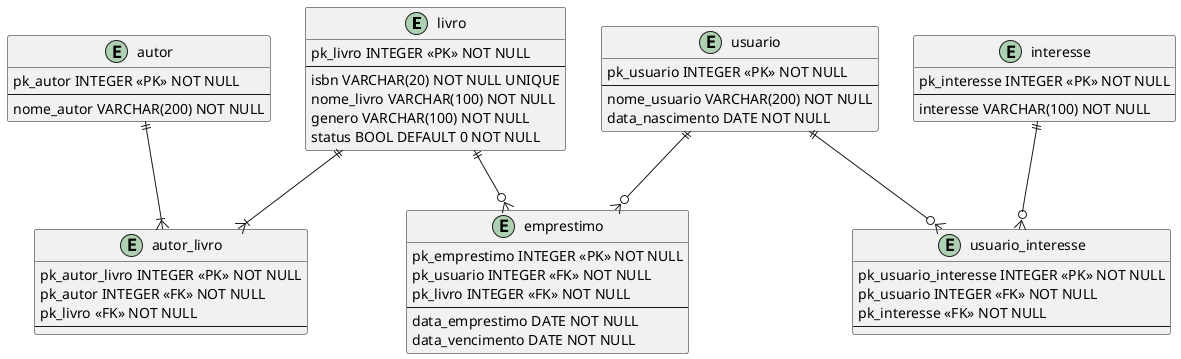 @startuml biblioteca

entity livro{
    pk_livro INTEGER <<PK>> NOT NULL
    --
    isbn VARCHAR(20) NOT NULL UNIQUE
    nome_livro VARCHAR(100) NOT NULL 
    genero VARCHAR(100) NOT NULL
    status BOOL DEFAULT 0 NOT NULL
}

entity autor{
    pk_autor INTEGER <<PK>> NOT NULL
    --
    nome_autor VARCHAR(200) NOT NULL
}

entity autor_livro{
    pk_autor_livro INTEGER <<PK>> NOT NULL
    pk_autor INTEGER <<FK>> NOT NULL
    pk_livro <<FK>> NOT NULL
    --
}

entity usuario{
    pk_usuario INTEGER <<PK>> NOT NULL
    --
    nome_usuario VARCHAR(200) NOT NULL
    data_nascimento DATE NOT NULL
}

entity interesse{
    pk_interesse INTEGER <<PK>> NOT NULL
    --
    interesse VARCHAR(100) NOT NULL
}

entity usuario_interesse{
    pk_usuario_interesse INTEGER <<PK>> NOT NULL
    pk_usuario INTEGER <<FK>> NOT NULL
    pk_interesse <<FK>> NOT NULL
    --
}

entity emprestimo{
    pk_emprestimo INTEGER <<PK>> NOT NULL
    pk_usuario INTEGER <<FK>> NOT NULL
    pk_livro INTEGER <<FK>> NOT NULL
    --
    data_emprestimo DATE NOT NULL
    data_vencimento DATE NOT NULL
}


livro ||--|{ autor_livro
autor ||--|{ autor_livro
livro ||--o{ emprestimo
usuario ||--o{ emprestimo
usuario ||--o{ usuario_interesse
interesse ||--o{ usuario_interesse


@enduml